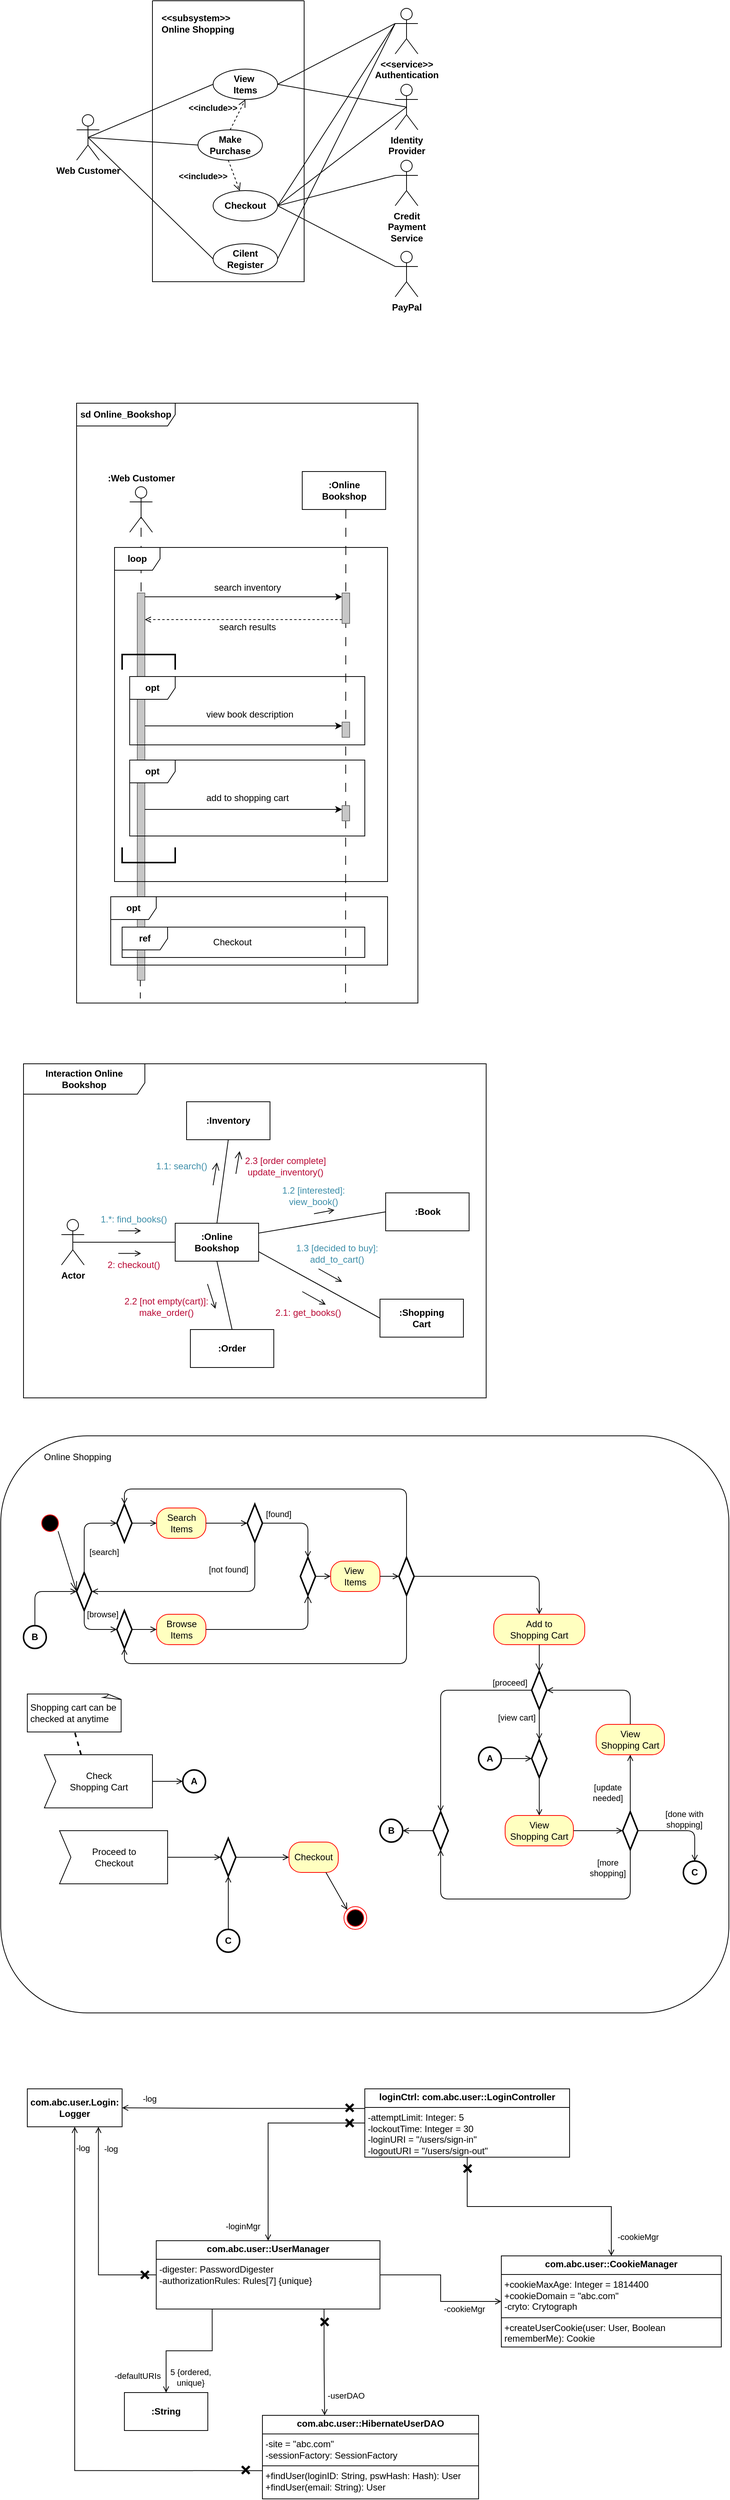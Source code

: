 <mxfile version="26.0.13">
  <diagram name="Page-1" id="H0rDLsU-wOUSjI3hdAkp">
    <mxGraphModel dx="2175" dy="1220" grid="1" gridSize="10" guides="1" tooltips="1" connect="1" arrows="1" fold="1" page="1" pageScale="1" pageWidth="850" pageHeight="1100" math="0" shadow="0">
      <root>
        <mxCell id="0" />
        <mxCell id="1" parent="0" />
        <mxCell id="og70pVgHu5Zfc5NhU_nn-47" style="edgeStyle=orthogonalEdgeStyle;rounded=0;orthogonalLoop=1;jettySize=auto;html=1;entryX=0.788;entryY=1.008;entryDx=0;entryDy=0;entryPerimeter=0;dashed=1;dashPattern=12 12;endArrow=none;startFill=0;" parent="1" edge="1">
          <mxGeometry relative="1" as="geometry">
            <mxPoint x="485" y="790" as="sourcePoint" />
            <Array as="points">
              <mxPoint x="485" y="790" />
            </Array>
            <mxPoint x="484.6" y="1440.0" as="targetPoint" />
          </mxGeometry>
        </mxCell>
        <mxCell id="4tvnyepkkas8dozfE3rJ-2" value="Web Customer" style="shape=umlActor;verticalLabelPosition=bottom;verticalAlign=top;html=1;outlineConnect=0;fontStyle=1" parent="1" vertex="1">
          <mxGeometry x="130" y="270" width="30" height="60" as="geometry" />
        </mxCell>
        <mxCell id="4tvnyepkkas8dozfE3rJ-14" value="" style="endArrow=none;html=1;rounded=0;entryX=0;entryY=0.5;entryDx=0;entryDy=0;exitX=0.5;exitY=0.5;exitDx=0;exitDy=0;exitPerimeter=0;fontStyle=1" parent="1" source="4tvnyepkkas8dozfE3rJ-2" target="og70pVgHu5Zfc5NhU_nn-10" edge="1">
          <mxGeometry width="50" height="50" relative="1" as="geometry">
            <mxPoint x="190" y="270" as="sourcePoint" />
            <mxPoint x="300" y="230" as="targetPoint" />
          </mxGeometry>
        </mxCell>
        <mxCell id="4tvnyepkkas8dozfE3rJ-15" value="" style="endArrow=none;html=1;rounded=0;entryX=0;entryY=0.5;entryDx=0;entryDy=0;exitX=0.5;exitY=0.5;exitDx=0;exitDy=0;exitPerimeter=0;fontStyle=1" parent="1" source="4tvnyepkkas8dozfE3rJ-2" target="og70pVgHu5Zfc5NhU_nn-11" edge="1">
          <mxGeometry width="50" height="50" relative="1" as="geometry">
            <mxPoint x="130" y="290" as="sourcePoint" />
            <mxPoint x="280" y="310" as="targetPoint" />
          </mxGeometry>
        </mxCell>
        <mxCell id="4tvnyepkkas8dozfE3rJ-17" value="" style="endArrow=none;html=1;rounded=0;exitX=0.5;exitY=0.5;exitDx=0;exitDy=0;exitPerimeter=0;fontStyle=1;entryX=0;entryY=0.5;entryDx=0;entryDy=0;entryPerimeter=0;" parent="1" source="4tvnyepkkas8dozfE3rJ-2" target="og70pVgHu5Zfc5NhU_nn-13" edge="1">
          <mxGeometry width="50" height="50" relative="1" as="geometry">
            <mxPoint x="190" y="270" as="sourcePoint" />
            <mxPoint x="290" y="460" as="targetPoint" />
          </mxGeometry>
        </mxCell>
        <mxCell id="4tvnyepkkas8dozfE3rJ-24" value="&amp;lt;&amp;lt;service&amp;gt;&amp;gt;&lt;div&gt;Authentication&lt;/div&gt;" style="shape=umlActor;verticalLabelPosition=bottom;verticalAlign=top;html=1;fontStyle=1" parent="1" vertex="1">
          <mxGeometry x="550" y="130" width="30" height="60" as="geometry" />
        </mxCell>
        <mxCell id="4tvnyepkkas8dozfE3rJ-25" value="" style="endArrow=none;html=1;rounded=0;exitX=1;exitY=0.5;exitDx=0;exitDy=0;entryX=0;entryY=0.333;entryDx=0;entryDy=0;entryPerimeter=0;fontStyle=1" parent="1" source="og70pVgHu5Zfc5NhU_nn-10" target="4tvnyepkkas8dozfE3rJ-24" edge="1">
          <mxGeometry width="50" height="50" relative="1" as="geometry">
            <mxPoint x="385" y="230" as="sourcePoint" />
            <mxPoint x="500" y="300" as="targetPoint" />
          </mxGeometry>
        </mxCell>
        <mxCell id="4tvnyepkkas8dozfE3rJ-26" value="" style="endArrow=none;html=1;rounded=0;exitX=1;exitY=0.5;exitDx=0;exitDy=0;entryX=0;entryY=0.333;entryDx=0;entryDy=0;entryPerimeter=0;fontStyle=1" parent="1" source="og70pVgHu5Zfc5NhU_nn-12" target="4tvnyepkkas8dozfE3rJ-24" edge="1">
          <mxGeometry width="50" height="50" relative="1" as="geometry">
            <mxPoint x="385" y="390" as="sourcePoint" />
            <mxPoint x="500" y="300" as="targetPoint" />
          </mxGeometry>
        </mxCell>
        <mxCell id="4tvnyepkkas8dozfE3rJ-27" value="" style="endArrow=none;html=1;rounded=0;exitX=1;exitY=0.5;exitDx=0;exitDy=0;entryX=0;entryY=0.333;entryDx=0;entryDy=0;entryPerimeter=0;fontStyle=1;exitPerimeter=0;" parent="1" source="og70pVgHu5Zfc5NhU_nn-13" target="4tvnyepkkas8dozfE3rJ-24" edge="1">
          <mxGeometry width="50" height="50" relative="1" as="geometry">
            <mxPoint x="385" y="460" as="sourcePoint" />
            <mxPoint x="500" y="300" as="targetPoint" />
          </mxGeometry>
        </mxCell>
        <mxCell id="4tvnyepkkas8dozfE3rJ-28" value="Identity&lt;div&gt;Provider&lt;/div&gt;" style="shape=umlActor;verticalLabelPosition=bottom;verticalAlign=top;html=1;fontStyle=1" parent="1" vertex="1">
          <mxGeometry x="550" y="230" width="30" height="60" as="geometry" />
        </mxCell>
        <mxCell id="4tvnyepkkas8dozfE3rJ-29" value="Credit&lt;div&gt;Payment&lt;/div&gt;&lt;div&gt;Service&lt;/div&gt;" style="shape=umlActor;verticalLabelPosition=bottom;verticalAlign=top;html=1;fontStyle=1" parent="1" vertex="1">
          <mxGeometry x="550" y="330" width="30" height="60" as="geometry" />
        </mxCell>
        <mxCell id="4tvnyepkkas8dozfE3rJ-30" value="PayPal" style="shape=umlActor;verticalLabelPosition=bottom;verticalAlign=top;html=1;fontStyle=1" parent="1" vertex="1">
          <mxGeometry x="550" y="450" width="30" height="60" as="geometry" />
        </mxCell>
        <mxCell id="og70pVgHu5Zfc5NhU_nn-1" value="" style="swimlane;startSize=0;" parent="1" vertex="1">
          <mxGeometry x="230" y="120" width="200" height="370" as="geometry">
            <mxRectangle x="230" y="140" width="50" height="40" as="alternateBounds" />
          </mxGeometry>
        </mxCell>
        <mxCell id="og70pVgHu5Zfc5NhU_nn-16" value="" style="group" parent="og70pVgHu5Zfc5NhU_nn-1" vertex="1" connectable="0">
          <mxGeometry x="60" y="90" width="105" height="270" as="geometry" />
        </mxCell>
        <mxCell id="og70pVgHu5Zfc5NhU_nn-10" value="View&amp;nbsp;&lt;div&gt;Items&lt;/div&gt;" style="ellipse;whiteSpace=wrap;html=1;fontStyle=1" parent="og70pVgHu5Zfc5NhU_nn-16" vertex="1">
          <mxGeometry x="20" width="85" height="40" as="geometry" />
        </mxCell>
        <mxCell id="og70pVgHu5Zfc5NhU_nn-11" value="Make&lt;div&gt;Purchase&lt;/div&gt;" style="ellipse;whiteSpace=wrap;html=1;fontStyle=1" parent="og70pVgHu5Zfc5NhU_nn-16" vertex="1">
          <mxGeometry y="80" width="85" height="40" as="geometry" />
        </mxCell>
        <mxCell id="og70pVgHu5Zfc5NhU_nn-12" value="Checkout" style="ellipse;whiteSpace=wrap;html=1;fontStyle=1" parent="og70pVgHu5Zfc5NhU_nn-16" vertex="1">
          <mxGeometry x="20" y="160" width="85" height="40" as="geometry" />
        </mxCell>
        <mxCell id="og70pVgHu5Zfc5NhU_nn-13" value="Cilent&lt;div&gt;Register&lt;/div&gt;" style="ellipse;whiteSpace=wrap;html=1;fontStyle=1" parent="og70pVgHu5Zfc5NhU_nn-16" vertex="1">
          <mxGeometry x="20" y="230" width="85" height="40" as="geometry" />
        </mxCell>
        <mxCell id="og70pVgHu5Zfc5NhU_nn-14" value="&amp;lt;&amp;lt;include&amp;gt;&amp;gt;" style="html=1;verticalAlign=bottom;endArrow=open;dashed=1;endSize=8;curved=0;rounded=0;entryX=0.5;entryY=1;entryDx=0;entryDy=0;exitX=0.5;exitY=0;exitDx=0;exitDy=0;align=right;fontStyle=1" parent="og70pVgHu5Zfc5NhU_nn-16" source="og70pVgHu5Zfc5NhU_nn-11" target="og70pVgHu5Zfc5NhU_nn-10" edge="1">
          <mxGeometry relative="1" as="geometry">
            <mxPoint x="40" y="120" as="sourcePoint" />
            <mxPoint x="-40" y="120" as="targetPoint" />
          </mxGeometry>
        </mxCell>
        <mxCell id="og70pVgHu5Zfc5NhU_nn-15" value="&amp;lt;&amp;lt;include&amp;gt;&amp;gt;" style="html=1;verticalAlign=bottom;endArrow=open;dashed=1;endSize=8;curved=0;rounded=0;align=right;fontStyle=1" parent="og70pVgHu5Zfc5NhU_nn-16" target="og70pVgHu5Zfc5NhU_nn-12" edge="1">
          <mxGeometry x="0.303" y="-11" relative="1" as="geometry">
            <mxPoint x="40" y="120" as="sourcePoint" />
            <mxPoint x="-40" y="120" as="targetPoint" />
            <mxPoint as="offset" />
          </mxGeometry>
        </mxCell>
        <mxCell id="og70pVgHu5Zfc5NhU_nn-17" value="&amp;lt;&amp;lt;subsystem&amp;gt;&amp;gt;&lt;div&gt;Online Shopping&lt;/div&gt;" style="text;html=1;align=left;verticalAlign=middle;resizable=0;points=[];autosize=1;strokeColor=none;fillColor=none;fontStyle=1" parent="og70pVgHu5Zfc5NhU_nn-1" vertex="1">
          <mxGeometry x="10" y="10" width="110" height="40" as="geometry" />
        </mxCell>
        <mxCell id="og70pVgHu5Zfc5NhU_nn-18" value="" style="endArrow=none;html=1;rounded=0;exitX=1;exitY=0.5;exitDx=0;exitDy=0;entryX=0.5;entryY=0.5;entryDx=0;entryDy=0;entryPerimeter=0;" parent="1" source="og70pVgHu5Zfc5NhU_nn-10" target="4tvnyepkkas8dozfE3rJ-28" edge="1">
          <mxGeometry width="50" height="50" relative="1" as="geometry">
            <mxPoint x="450" y="360" as="sourcePoint" />
            <mxPoint x="500" y="310" as="targetPoint" />
          </mxGeometry>
        </mxCell>
        <mxCell id="og70pVgHu5Zfc5NhU_nn-19" value="" style="endArrow=none;html=1;rounded=0;exitX=1;exitY=0.5;exitDx=0;exitDy=0;entryX=0.5;entryY=0.5;entryDx=0;entryDy=0;entryPerimeter=0;" parent="1" source="og70pVgHu5Zfc5NhU_nn-12" target="4tvnyepkkas8dozfE3rJ-28" edge="1">
          <mxGeometry width="50" height="50" relative="1" as="geometry">
            <mxPoint x="450" y="360" as="sourcePoint" />
            <mxPoint x="500" y="310" as="targetPoint" />
          </mxGeometry>
        </mxCell>
        <mxCell id="og70pVgHu5Zfc5NhU_nn-20" value="" style="endArrow=none;html=1;rounded=0;exitX=1;exitY=0.5;exitDx=0;exitDy=0;entryX=0;entryY=0.333;entryDx=0;entryDy=0;entryPerimeter=0;" parent="1" source="og70pVgHu5Zfc5NhU_nn-12" target="4tvnyepkkas8dozfE3rJ-29" edge="1">
          <mxGeometry width="50" height="50" relative="1" as="geometry">
            <mxPoint x="450" y="360" as="sourcePoint" />
            <mxPoint x="540" y="360" as="targetPoint" />
          </mxGeometry>
        </mxCell>
        <mxCell id="og70pVgHu5Zfc5NhU_nn-21" value="" style="endArrow=none;html=1;rounded=0;exitX=1;exitY=0.5;exitDx=0;exitDy=0;entryX=0;entryY=0.333;entryDx=0;entryDy=0;entryPerimeter=0;" parent="1" source="og70pVgHu5Zfc5NhU_nn-12" target="4tvnyepkkas8dozfE3rJ-30" edge="1">
          <mxGeometry width="50" height="50" relative="1" as="geometry">
            <mxPoint x="450" y="360" as="sourcePoint" />
            <mxPoint x="500" y="310" as="targetPoint" />
          </mxGeometry>
        </mxCell>
        <mxCell id="og70pVgHu5Zfc5NhU_nn-22" value="sd Online_Bookshop" style="shape=umlFrame;whiteSpace=wrap;html=1;pointerEvents=0;width=130;height=30;fontStyle=1" parent="1" vertex="1">
          <mxGeometry x="130" y="650" width="450" height="790" as="geometry" />
        </mxCell>
        <mxCell id="og70pVgHu5Zfc5NhU_nn-23" style="edgeStyle=orthogonalEdgeStyle;rounded=0;orthogonalLoop=1;jettySize=auto;html=1;exitX=0.5;exitY=0.5;exitDx=0;exitDy=0;exitPerimeter=0;endArrow=none;startFill=0;dashed=1;dashPattern=12 12;fontStyle=1" parent="1" source="og70pVgHu5Zfc5NhU_nn-24" target="og70pVgHu5Zfc5NhU_nn-25" edge="1">
          <mxGeometry relative="1" as="geometry">
            <Array as="points">
              <mxPoint x="215" y="940" />
              <mxPoint x="215" y="940" />
            </Array>
          </mxGeometry>
        </mxCell>
        <mxCell id="og70pVgHu5Zfc5NhU_nn-24" value=":Web Customer" style="shape=umlActor;verticalLabelPosition=bottom;verticalAlign=top;html=1;spacingTop=-85;fontStyle=1" parent="1" vertex="1">
          <mxGeometry x="200" y="760" width="30" height="60" as="geometry" />
        </mxCell>
        <mxCell id="og70pVgHu5Zfc5NhU_nn-25" value="" style="html=1;points=[[0,0,0,0,5],[0,1,0,0,-5],[1,0,0,0,5],[1,1,0,0,-5]];perimeter=orthogonalPerimeter;outlineConnect=0;targetShapes=umlLifeline;portConstraint=eastwest;newEdgeStyle={&quot;curved&quot;:0,&quot;rounded&quot;:0};fillColor=light-dark(#c7c7c7, #ededed);strokeColor=light-dark(#707070, #ededed);fontStyle=1" parent="1" vertex="1">
          <mxGeometry x="210" y="900" width="10" height="510" as="geometry" />
        </mxCell>
        <mxCell id="og70pVgHu5Zfc5NhU_nn-26" value="loop" style="shape=umlFrame;whiteSpace=wrap;html=1;pointerEvents=0;fontStyle=1" parent="1" vertex="1">
          <mxGeometry x="180" y="840" width="360" height="440" as="geometry" />
        </mxCell>
        <mxCell id="og70pVgHu5Zfc5NhU_nn-27" value="" style="html=1;verticalAlign=bottom;endArrow=none;dashed=1;endSize=8;curved=0;rounded=0;startFill=0;dashPattern=8 8;fontStyle=1" parent="1" source="og70pVgHu5Zfc5NhU_nn-25" edge="1">
          <mxGeometry x="-0.276" y="16" relative="1" as="geometry">
            <mxPoint x="220" y="1419.999" as="sourcePoint" />
            <mxPoint x="214" y="1440" as="targetPoint" />
            <mxPoint as="offset" />
          </mxGeometry>
        </mxCell>
        <mxCell id="og70pVgHu5Zfc5NhU_nn-28" value="opt" style="shape=umlFrame;whiteSpace=wrap;html=1;pointerEvents=0;fontStyle=1" parent="1" vertex="1">
          <mxGeometry x="200" y="1010" width="310" height="90" as="geometry" />
        </mxCell>
        <mxCell id="og70pVgHu5Zfc5NhU_nn-29" value="opt" style="shape=umlFrame;whiteSpace=wrap;html=1;pointerEvents=0;fontStyle=1" parent="1" vertex="1">
          <mxGeometry x="200" y="1120" width="310" height="100" as="geometry" />
        </mxCell>
        <mxCell id="og70pVgHu5Zfc5NhU_nn-30" value="opt" style="shape=umlFrame;whiteSpace=wrap;html=1;pointerEvents=0;fontStyle=1" parent="1" vertex="1">
          <mxGeometry x="175" y="1300" width="365" height="90" as="geometry" />
        </mxCell>
        <mxCell id="og70pVgHu5Zfc5NhU_nn-32" value="Checkout" style="text;html=1;align=center;verticalAlign=middle;resizable=0;points=[];autosize=1;strokeColor=none;fillColor=none;" parent="1" vertex="1">
          <mxGeometry x="300" y="1345" width="70" height="30" as="geometry" />
        </mxCell>
        <mxCell id="og70pVgHu5Zfc5NhU_nn-33" value=":Online&lt;div&gt;Bookshop&lt;/div&gt;" style="html=1;whiteSpace=wrap;fontStyle=1" parent="1" vertex="1">
          <mxGeometry x="427.5" y="740" width="110" height="50" as="geometry" />
        </mxCell>
        <mxCell id="og70pVgHu5Zfc5NhU_nn-34" style="edgeStyle=orthogonalEdgeStyle;rounded=0;orthogonalLoop=1;jettySize=auto;html=1;curved=0;exitX=0;exitY=1;exitDx=0;exitDy=-5;exitPerimeter=0;dashed=1;endArrow=open;endFill=0;" parent="1" source="dHyjamvakKsf6sZBiuyE-28" target="og70pVgHu5Zfc5NhU_nn-25" edge="1">
          <mxGeometry relative="1" as="geometry">
            <Array as="points">
              <mxPoint x="290" y="935" />
              <mxPoint x="290" y="935" />
            </Array>
            <mxPoint x="480.0" y="935" as="sourcePoint" />
          </mxGeometry>
        </mxCell>
        <mxCell id="og70pVgHu5Zfc5NhU_nn-36" style="edgeStyle=orthogonalEdgeStyle;rounded=0;orthogonalLoop=1;jettySize=auto;html=1;curved=0;exitX=1;exitY=0;exitDx=0;exitDy=5;exitPerimeter=0;entryX=0;entryY=0;entryDx=0;entryDy=5;entryPerimeter=0;" parent="1" source="og70pVgHu5Zfc5NhU_nn-25" edge="1">
          <mxGeometry relative="1" as="geometry">
            <mxPoint x="480.0" y="905" as="targetPoint" />
          </mxGeometry>
        </mxCell>
        <mxCell id="og70pVgHu5Zfc5NhU_nn-37" value="search inventory" style="text;html=1;align=center;verticalAlign=middle;resizable=0;points=[];autosize=1;strokeColor=none;fillColor=none;" parent="1" vertex="1">
          <mxGeometry x="300" y="878" width="110" height="30" as="geometry" />
        </mxCell>
        <mxCell id="og70pVgHu5Zfc5NhU_nn-38" value="search results" style="text;html=1;align=center;verticalAlign=middle;resizable=0;points=[];autosize=1;strokeColor=none;fillColor=none;" parent="1" vertex="1">
          <mxGeometry x="305" y="930" width="100" height="30" as="geometry" />
        </mxCell>
        <mxCell id="og70pVgHu5Zfc5NhU_nn-39" value="" style="strokeWidth=2;html=1;shape=mxgraph.flowchart.annotation_1;align=left;pointerEvents=1;rotation=90;" parent="1" vertex="1">
          <mxGeometry x="215" y="956" width="20" height="70" as="geometry" />
        </mxCell>
        <mxCell id="og70pVgHu5Zfc5NhU_nn-40" value="" style="strokeWidth=2;html=1;shape=mxgraph.flowchart.annotation_1;align=left;pointerEvents=1;rotation=-90;" parent="1" vertex="1">
          <mxGeometry x="215" y="1210" width="20" height="70" as="geometry" />
        </mxCell>
        <mxCell id="og70pVgHu5Zfc5NhU_nn-41" value="" style="html=1;points=[[0,0,0,0,5],[0,1,0,0,-5],[1,0,0,0,5],[1,1,0,0,-5]];perimeter=orthogonalPerimeter;outlineConnect=0;targetShapes=umlLifeline;portConstraint=eastwest;newEdgeStyle={&quot;curved&quot;:0,&quot;rounded&quot;:0};fillColor=light-dark(#c7c7c7, #ededed);strokeColor=light-dark(#707070, #ededed);" parent="1" vertex="1">
          <mxGeometry x="480" y="1070" width="10" height="20" as="geometry" />
        </mxCell>
        <mxCell id="og70pVgHu5Zfc5NhU_nn-42" style="edgeStyle=orthogonalEdgeStyle;rounded=0;orthogonalLoop=1;jettySize=auto;html=1;curved=0;exitX=0;exitY=0;exitDx=0;exitDy=5;exitPerimeter=0;endArrow=none;startFill=1;startArrow=classic;" parent="1" source="og70pVgHu5Zfc5NhU_nn-41" target="og70pVgHu5Zfc5NhU_nn-25" edge="1">
          <mxGeometry relative="1" as="geometry">
            <Array as="points">
              <mxPoint x="290" y="1075" />
              <mxPoint x="290" y="1075" />
            </Array>
          </mxGeometry>
        </mxCell>
        <mxCell id="og70pVgHu5Zfc5NhU_nn-43" value="view book description" style="text;html=1;align=center;verticalAlign=middle;resizable=0;points=[];autosize=1;strokeColor=none;fillColor=none;" parent="1" vertex="1">
          <mxGeometry x="287.5" y="1045" width="140" height="30" as="geometry" />
        </mxCell>
        <mxCell id="og70pVgHu5Zfc5NhU_nn-44" style="edgeStyle=orthogonalEdgeStyle;rounded=0;orthogonalLoop=1;jettySize=auto;html=1;curved=0;exitX=0;exitY=0;exitDx=0;exitDy=5;exitPerimeter=0;startArrow=classic;startFill=1;endArrow=none;" parent="1" source="og70pVgHu5Zfc5NhU_nn-45" target="og70pVgHu5Zfc5NhU_nn-25" edge="1">
          <mxGeometry relative="1" as="geometry">
            <Array as="points">
              <mxPoint x="290" y="1185" />
              <mxPoint x="290" y="1185" />
            </Array>
          </mxGeometry>
        </mxCell>
        <mxCell id="og70pVgHu5Zfc5NhU_nn-45" value="" style="html=1;points=[[0,0,0,0,5],[0,1,0,0,-5],[1,0,0,0,5],[1,1,0,0,-5]];perimeter=orthogonalPerimeter;outlineConnect=0;targetShapes=umlLifeline;portConstraint=eastwest;newEdgeStyle={&quot;curved&quot;:0,&quot;rounded&quot;:0};fillColor=light-dark(#c7c7c7, #ededed);strokeColor=light-dark(#707070, #ededed);" parent="1" vertex="1">
          <mxGeometry x="480" y="1180" width="10" height="20" as="geometry" />
        </mxCell>
        <mxCell id="og70pVgHu5Zfc5NhU_nn-46" value="add to shopping cart" style="text;html=1;align=center;verticalAlign=middle;resizable=0;points=[];autosize=1;strokeColor=none;fillColor=none;" parent="1" vertex="1">
          <mxGeometry x="290" y="1155" width="130" height="30" as="geometry" />
        </mxCell>
        <mxCell id="og70pVgHu5Zfc5NhU_nn-31" value="ref" style="shape=umlFrame;whiteSpace=wrap;html=1;pointerEvents=0;fontStyle=1" parent="1" vertex="1">
          <mxGeometry x="190" y="1340" width="320" height="40" as="geometry" />
        </mxCell>
        <mxCell id="vq4ylC8o3hyWoabVCqo9-1" value="Interaction Online Bookshop" style="shape=umlFrame;whiteSpace=wrap;html=1;pointerEvents=0;width=160;height=40;fontStyle=1" parent="1" vertex="1">
          <mxGeometry x="60" y="1520" width="610" height="440" as="geometry" />
        </mxCell>
        <mxCell id="vq4ylC8o3hyWoabVCqo9-2" value="Actor" style="shape=umlActor;verticalLabelPosition=bottom;verticalAlign=top;html=1;outlineConnect=0;fontStyle=1" parent="1" vertex="1">
          <mxGeometry x="110" y="1725" width="30" height="60" as="geometry" />
        </mxCell>
        <mxCell id="vq4ylC8o3hyWoabVCqo9-3" value=":Online&lt;div&gt;Bookshop&lt;/div&gt;" style="html=1;whiteSpace=wrap;fontStyle=1" parent="1" vertex="1">
          <mxGeometry x="260" y="1730" width="110" height="50" as="geometry" />
        </mxCell>
        <mxCell id="vq4ylC8o3hyWoabVCqo9-4" value=":Inventory" style="html=1;whiteSpace=wrap;fontStyle=1" parent="1" vertex="1">
          <mxGeometry x="275" y="1570" width="110" height="50" as="geometry" />
        </mxCell>
        <mxCell id="vq4ylC8o3hyWoabVCqo9-5" value=":Shopping&lt;div&gt;Cart&lt;/div&gt;" style="html=1;whiteSpace=wrap;fontStyle=1" parent="1" vertex="1">
          <mxGeometry x="530" y="1830" width="110" height="50" as="geometry" />
        </mxCell>
        <mxCell id="vq4ylC8o3hyWoabVCqo9-6" value=":Book" style="html=1;whiteSpace=wrap;fontStyle=1" parent="1" vertex="1">
          <mxGeometry x="537.5" y="1690" width="110" height="50" as="geometry" />
        </mxCell>
        <mxCell id="vq4ylC8o3hyWoabVCqo9-7" value=":Order" style="html=1;whiteSpace=wrap;fontStyle=1" parent="1" vertex="1">
          <mxGeometry x="280" y="1870" width="110" height="50" as="geometry" />
        </mxCell>
        <mxCell id="vq4ylC8o3hyWoabVCqo9-8" value="" style="endArrow=none;html=1;rounded=0;fontSize=12;startSize=8;endSize=8;curved=1;exitX=0.5;exitY=0.5;exitDx=0;exitDy=0;exitPerimeter=0;entryX=0;entryY=0.5;entryDx=0;entryDy=0;fontStyle=1" parent="1" source="vq4ylC8o3hyWoabVCqo9-2" target="vq4ylC8o3hyWoabVCqo9-3" edge="1">
          <mxGeometry width="50" height="50" relative="1" as="geometry">
            <mxPoint x="180" y="1680" as="sourcePoint" />
            <mxPoint x="263" y="1748" as="targetPoint" />
          </mxGeometry>
        </mxCell>
        <mxCell id="vq4ylC8o3hyWoabVCqo9-9" value="" style="endArrow=none;html=1;rounded=0;fontSize=12;startSize=8;endSize=8;curved=1;exitX=0.5;exitY=0;exitDx=0;exitDy=0;entryX=0.5;entryY=1;entryDx=0;entryDy=0;fontStyle=1" parent="1" source="vq4ylC8o3hyWoabVCqo9-3" target="vq4ylC8o3hyWoabVCqo9-4" edge="1">
          <mxGeometry width="50" height="50" relative="1" as="geometry">
            <mxPoint x="180" y="1680" as="sourcePoint" />
            <mxPoint x="230" y="1630" as="targetPoint" />
          </mxGeometry>
        </mxCell>
        <mxCell id="vq4ylC8o3hyWoabVCqo9-10" value="" style="endArrow=none;html=1;rounded=0;fontSize=12;startSize=8;endSize=8;curved=1;entryX=0.5;entryY=1;entryDx=0;entryDy=0;exitX=0.5;exitY=0;exitDx=0;exitDy=0;fontStyle=1" parent="1" source="vq4ylC8o3hyWoabVCqo9-7" target="vq4ylC8o3hyWoabVCqo9-3" edge="1">
          <mxGeometry width="50" height="50" relative="1" as="geometry">
            <mxPoint x="180" y="1680" as="sourcePoint" />
            <mxPoint x="230" y="1630" as="targetPoint" />
          </mxGeometry>
        </mxCell>
        <mxCell id="vq4ylC8o3hyWoabVCqo9-11" value="" style="endArrow=none;html=1;rounded=0;fontSize=12;startSize=8;endSize=8;curved=1;exitX=1;exitY=0.75;exitDx=0;exitDy=0;entryX=0;entryY=0.5;entryDx=0;entryDy=0;fontStyle=1" parent="1" source="vq4ylC8o3hyWoabVCqo9-3" target="vq4ylC8o3hyWoabVCqo9-5" edge="1">
          <mxGeometry width="50" height="50" relative="1" as="geometry">
            <mxPoint x="420" y="1680" as="sourcePoint" />
            <mxPoint x="470" y="1630" as="targetPoint" />
          </mxGeometry>
        </mxCell>
        <mxCell id="vq4ylC8o3hyWoabVCqo9-12" value="" style="endArrow=none;html=1;rounded=0;fontSize=12;startSize=8;endSize=8;curved=1;entryX=0;entryY=0.5;entryDx=0;entryDy=0;fontStyle=1" parent="1" target="vq4ylC8o3hyWoabVCqo9-6" edge="1">
          <mxGeometry width="50" height="50" relative="1" as="geometry">
            <mxPoint x="370" y="1743" as="sourcePoint" />
            <mxPoint x="470" y="1630" as="targetPoint" />
          </mxGeometry>
        </mxCell>
        <mxCell id="vq4ylC8o3hyWoabVCqo9-15" value="" style="edgeStyle=none;orthogonalLoop=1;jettySize=auto;html=1;rounded=0;fontSize=12;startSize=8;endSize=8;curved=1;entryX=0.5;entryY=1;entryDx=0;entryDy=0;endArrow=open;startFill=0;endFill=0;fontStyle=1" parent="1" edge="1">
          <mxGeometry width="140" relative="1" as="geometry">
            <mxPoint x="310" y="1680" as="sourcePoint" />
            <mxPoint x="315.0" y="1650.0" as="targetPoint" />
          </mxGeometry>
        </mxCell>
        <mxCell id="X4hQ5ThlgjKfGxXKrDhV-1" value="" style="edgeStyle=none;orthogonalLoop=1;jettySize=auto;html=1;rounded=0;fontSize=12;startSize=8;endSize=8;curved=1;entryX=0.5;entryY=1;entryDx=0;entryDy=0;endArrow=open;startFill=0;endFill=0;fontStyle=1" edge="1" parent="1">
          <mxGeometry width="140" relative="1" as="geometry">
            <mxPoint x="340" y="1665" as="sourcePoint" />
            <mxPoint x="345.0" y="1635.0" as="targetPoint" />
          </mxGeometry>
        </mxCell>
        <mxCell id="X4hQ5ThlgjKfGxXKrDhV-2" value="1.1: search()" style="text;html=1;align=center;verticalAlign=middle;resizable=0;points=[];autosize=1;fontColor=light-dark(#3d8ea9, #ededed);fontStyle=0" vertex="1" parent="1">
          <mxGeometry x="223" y="1640" width="90" height="30" as="geometry" />
        </mxCell>
        <mxCell id="dHyjamvakKsf6sZBiuyE-1" value="2.3 [order complete]&lt;div&gt;update_inventory()&lt;/div&gt;" style="text;html=1;align=center;verticalAlign=middle;resizable=0;points=[];autosize=1;fontColor=light-dark(#b90935, #ededed);fontStyle=0" vertex="1" parent="1">
          <mxGeometry x="340" y="1635" width="130" height="40" as="geometry" />
        </mxCell>
        <mxCell id="dHyjamvakKsf6sZBiuyE-3" value="" style="endArrow=open;html=1;rounded=0;startArrow=none;startFill=0;endFill=0;fontStyle=1" edge="1" parent="1">
          <mxGeometry width="50" height="50" relative="1" as="geometry">
            <mxPoint x="443" y="1717.5" as="sourcePoint" />
            <mxPoint x="470" y="1712.5" as="targetPoint" />
            <Array as="points">
              <mxPoint x="443" y="1717.5" />
            </Array>
          </mxGeometry>
        </mxCell>
        <mxCell id="dHyjamvakKsf6sZBiuyE-4" value="1.2 [interested]:&lt;div&gt;view_book()&lt;/div&gt;" style="text;html=1;align=center;verticalAlign=middle;resizable=0;points=[];autosize=1;fontColor=light-dark(#3d8ea9, #ededed);fontStyle=0" vertex="1" parent="1">
          <mxGeometry x="387" y="1674" width="110" height="40" as="geometry" />
        </mxCell>
        <mxCell id="dHyjamvakKsf6sZBiuyE-6" value="" style="endArrow=open;html=1;rounded=0;entryX=0.009;entryY=0.346;entryDx=0;entryDy=0;endFill=0;entryPerimeter=0;fontStyle=1" edge="1" parent="1">
          <mxGeometry width="50" height="50" relative="1" as="geometry">
            <mxPoint x="449.01" y="1790" as="sourcePoint" />
            <mxPoint x="480" y="1807.3" as="targetPoint" />
          </mxGeometry>
        </mxCell>
        <mxCell id="dHyjamvakKsf6sZBiuyE-7" value="" style="endArrow=open;html=1;rounded=0;entryX=0.009;entryY=0.346;entryDx=0;entryDy=0;endFill=0;entryPerimeter=0;fontStyle=1" edge="1" parent="1">
          <mxGeometry width="50" height="50" relative="1" as="geometry">
            <mxPoint x="427.5" y="1820" as="sourcePoint" />
            <mxPoint x="458.49" y="1837.3" as="targetPoint" />
          </mxGeometry>
        </mxCell>
        <mxCell id="dHyjamvakKsf6sZBiuyE-8" value="1.3 [decided to buy]:&lt;div&gt;add_to_cart()&lt;/div&gt;" style="text;html=1;align=center;verticalAlign=middle;resizable=0;points=[];autosize=1;fontColor=light-dark(#3d8ea9, #ededed);fontStyle=0" vertex="1" parent="1">
          <mxGeometry x="407.5" y="1750" width="130" height="40" as="geometry" />
        </mxCell>
        <mxCell id="dHyjamvakKsf6sZBiuyE-9" value="" style="endArrow=open;html=1;rounded=0;endFill=0;fontStyle=1" edge="1" parent="1">
          <mxGeometry width="50" height="50" relative="1" as="geometry">
            <mxPoint x="185" y="1740" as="sourcePoint" />
            <mxPoint x="215" y="1740" as="targetPoint" />
          </mxGeometry>
        </mxCell>
        <mxCell id="dHyjamvakKsf6sZBiuyE-10" value="" style="endArrow=open;html=1;rounded=0;endFill=0;fontStyle=1" edge="1" parent="1">
          <mxGeometry width="50" height="50" relative="1" as="geometry">
            <mxPoint x="185" y="1769.8" as="sourcePoint" />
            <mxPoint x="215" y="1769.8" as="targetPoint" />
          </mxGeometry>
        </mxCell>
        <mxCell id="dHyjamvakKsf6sZBiuyE-12" value="" style="endArrow=open;html=1;rounded=0;entryX=0.277;entryY=0.052;entryDx=0;entryDy=0;entryPerimeter=0;endFill=0;fontStyle=1" edge="1" parent="1">
          <mxGeometry width="50" height="50" relative="1" as="geometry">
            <mxPoint x="302.53" y="1810" as="sourcePoint" />
            <mxPoint x="313" y="1842.6" as="targetPoint" />
          </mxGeometry>
        </mxCell>
        <mxCell id="dHyjamvakKsf6sZBiuyE-13" value="1.*: find_books()" style="text;html=1;align=center;verticalAlign=middle;resizable=0;points=[];autosize=1;fontColor=light-dark(#3d8ea9, #ededed);fontStyle=0" vertex="1" parent="1">
          <mxGeometry x="150" y="1710" width="110" height="30" as="geometry" />
        </mxCell>
        <mxCell id="dHyjamvakKsf6sZBiuyE-14" value="2: checkout()" style="text;html=1;align=center;verticalAlign=middle;resizable=0;points=[];autosize=1;fontColor=light-dark(#b90935, #ededed);fontStyle=0" vertex="1" parent="1">
          <mxGeometry x="160" y="1770" width="90" height="30" as="geometry" />
        </mxCell>
        <mxCell id="dHyjamvakKsf6sZBiuyE-15" value="2.2 [not empty(cart)]:&lt;div&gt;make_order()&lt;/div&gt;" style="text;html=1;align=center;verticalAlign=middle;resizable=0;points=[];autosize=1;fontColor=light-dark(#b90935, #ededed);fontStyle=0" vertex="1" parent="1">
          <mxGeometry x="183" y="1820" width="130" height="40" as="geometry" />
        </mxCell>
        <mxCell id="dHyjamvakKsf6sZBiuyE-16" value="2.1: get_books()" style="text;html=1;align=center;verticalAlign=middle;resizable=0;points=[];autosize=1;fontColor=light-dark(#b90935, #ededed);fontStyle=0" vertex="1" parent="1">
          <mxGeometry x="380" y="1833" width="110" height="30" as="geometry" />
        </mxCell>
        <mxCell id="dHyjamvakKsf6sZBiuyE-17" value="                    &#xa;               Online Shopping" style="rounded=1;whiteSpace=wrap;html=1;verticalAlign=top;align=left;spacingRight=10;spacingLeft=5;spacing=2;movable=1;resizable=1;rotatable=1;deletable=1;editable=1;locked=0;connectable=1;" vertex="1" parent="1">
          <mxGeometry x="30" y="2010" width="960" height="760" as="geometry" />
        </mxCell>
        <mxCell id="dHyjamvakKsf6sZBiuyE-18" value="" style="ellipse;html=1;shape=endState;fillColor=#000000;strokeColor=#ff0000;" vertex="1" parent="1">
          <mxGeometry x="482.5" y="2630" width="30" height="30" as="geometry" />
        </mxCell>
        <mxCell id="dHyjamvakKsf6sZBiuyE-19" value="Shopping cart can be checked at anytime" style="whiteSpace=wrap;html=1;shape=mxgraph.basic.document;align=left;verticalAlign=middle;spacingLeft=2;" vertex="1" parent="1">
          <mxGeometry x="65" y="2350" width="125" height="50" as="geometry" />
        </mxCell>
        <mxCell id="dHyjamvakKsf6sZBiuyE-21" value="" style="ellipse;html=1;shape=startState;fillColor=#000000;strokeColor=#ff0000;" vertex="1" parent="1">
          <mxGeometry x="80" y="2110" width="30" height="30" as="geometry" />
        </mxCell>
        <mxCell id="dHyjamvakKsf6sZBiuyE-26" value="Browse&lt;div&gt;Items&lt;/div&gt;" style="rounded=1;whiteSpace=wrap;html=1;arcSize=40;fontColor=#000000;fillColor=#ffffc0;strokeColor=#ff0000;" vertex="1" parent="1">
          <mxGeometry x="235.5" y="2245" width="65" height="40" as="geometry" />
        </mxCell>
        <mxCell id="dHyjamvakKsf6sZBiuyE-28" value="" style="html=1;points=[[0,0,0,0,5],[0,1,0,0,-5],[1,0,0,0,5],[1,1,0,0,-5]];perimeter=orthogonalPerimeter;outlineConnect=0;targetShapes=umlLifeline;portConstraint=eastwest;newEdgeStyle={&quot;curved&quot;:0,&quot;rounded&quot;:0};fontColor=light-dark(#929090,#EDEDED);labelBackgroundColor=#999999;fillColor=light-dark(#c7c7c7, #EDEDED);strokeColor=light-dark(#707070, #ededed);" vertex="1" parent="1">
          <mxGeometry x="480" y="900" width="10" height="40" as="geometry" />
        </mxCell>
        <mxCell id="dHyjamvakKsf6sZBiuyE-41" style="edgeStyle=orthogonalEdgeStyle;rounded=0;orthogonalLoop=1;jettySize=auto;html=1;exitX=1;exitY=0.5;exitDx=0;exitDy=0;exitPerimeter=0;entryX=0;entryY=0.5;entryDx=0;entryDy=0;endArrow=open;endFill=0;" edge="1" parent="1" source="dHyjamvakKsf6sZBiuyE-31" target="dHyjamvakKsf6sZBiuyE-40">
          <mxGeometry relative="1" as="geometry" />
        </mxCell>
        <mxCell id="dHyjamvakKsf6sZBiuyE-31" value="" style="strokeWidth=2;html=1;shape=mxgraph.flowchart.decision;whiteSpace=wrap;" vertex="1" parent="1">
          <mxGeometry x="183" y="2100" width="20" height="50" as="geometry" />
        </mxCell>
        <mxCell id="dHyjamvakKsf6sZBiuyE-32" value="" style="strokeWidth=2;html=1;shape=mxgraph.flowchart.decision;whiteSpace=wrap;" vertex="1" parent="1">
          <mxGeometry x="130" y="2190" width="20" height="50" as="geometry" />
        </mxCell>
        <mxCell id="dHyjamvakKsf6sZBiuyE-33" style="edgeStyle=orthogonalEdgeStyle;rounded=1;orthogonalLoop=1;jettySize=auto;html=1;exitX=0.5;exitY=0;exitDx=0;exitDy=0;exitPerimeter=0;entryX=0;entryY=0.5;entryDx=0;entryDy=0;entryPerimeter=0;curved=0;endArrow=open;endFill=0;" edge="1" parent="1" source="dHyjamvakKsf6sZBiuyE-32" target="dHyjamvakKsf6sZBiuyE-31">
          <mxGeometry relative="1" as="geometry" />
        </mxCell>
        <mxCell id="dHyjamvakKsf6sZBiuyE-74" value="[search]" style="edgeLabel;html=1;align=center;verticalAlign=middle;resizable=0;points=[];" vertex="1" connectable="0" parent="dHyjamvakKsf6sZBiuyE-33">
          <mxGeometry x="-0.399" y="-1" relative="1" as="geometry">
            <mxPoint x="25" y="5" as="offset" />
          </mxGeometry>
        </mxCell>
        <mxCell id="dHyjamvakKsf6sZBiuyE-35" value="B" style="strokeWidth=2;html=1;shape=mxgraph.flowchart.start_2;whiteSpace=wrap;fontStyle=1" vertex="1" parent="1">
          <mxGeometry x="60" y="2260" width="30" height="30" as="geometry" />
        </mxCell>
        <mxCell id="dHyjamvakKsf6sZBiuyE-36" style="edgeStyle=orthogonalEdgeStyle;rounded=1;orthogonalLoop=1;jettySize=auto;html=1;exitX=0.5;exitY=0;exitDx=0;exitDy=0;exitPerimeter=0;entryX=0;entryY=0.5;entryDx=0;entryDy=0;entryPerimeter=0;curved=0;endArrow=open;endFill=0;" edge="1" parent="1" source="dHyjamvakKsf6sZBiuyE-35" target="dHyjamvakKsf6sZBiuyE-32">
          <mxGeometry relative="1" as="geometry" />
        </mxCell>
        <mxCell id="dHyjamvakKsf6sZBiuyE-37" value="" style="endArrow=openThin;endFill=0;endSize=11;html=1;rounded=0;exitX=1;exitY=1;exitDx=0;exitDy=0;entryX=0;entryY=0.5;entryDx=0;entryDy=0;entryPerimeter=0;" edge="1" parent="1" source="dHyjamvakKsf6sZBiuyE-21" target="dHyjamvakKsf6sZBiuyE-32">
          <mxGeometry width="160" relative="1" as="geometry">
            <mxPoint x="101.927" y="2127.997" as="sourcePoint" />
            <mxPoint x="130.0" y="2200.04" as="targetPoint" />
          </mxGeometry>
        </mxCell>
        <mxCell id="dHyjamvakKsf6sZBiuyE-43" style="edgeStyle=orthogonalEdgeStyle;rounded=0;orthogonalLoop=1;jettySize=auto;html=1;exitX=1;exitY=0.5;exitDx=0;exitDy=0;exitPerimeter=0;entryX=0;entryY=0.5;entryDx=0;entryDy=0;endArrow=open;endFill=0;" edge="1" parent="1" source="dHyjamvakKsf6sZBiuyE-38" target="dHyjamvakKsf6sZBiuyE-26">
          <mxGeometry relative="1" as="geometry" />
        </mxCell>
        <mxCell id="dHyjamvakKsf6sZBiuyE-38" value="" style="strokeWidth=2;html=1;shape=mxgraph.flowchart.decision;whiteSpace=wrap;" vertex="1" parent="1">
          <mxGeometry x="183" y="2240" width="20" height="50" as="geometry" />
        </mxCell>
        <mxCell id="dHyjamvakKsf6sZBiuyE-39" style="edgeStyle=orthogonalEdgeStyle;rounded=1;orthogonalLoop=1;jettySize=auto;html=1;exitX=0.5;exitY=1;exitDx=0;exitDy=0;exitPerimeter=0;entryX=0;entryY=0.5;entryDx=0;entryDy=0;entryPerimeter=0;endArrow=open;endFill=0;curved=0;" edge="1" parent="1" source="dHyjamvakKsf6sZBiuyE-32" target="dHyjamvakKsf6sZBiuyE-38">
          <mxGeometry relative="1" as="geometry" />
        </mxCell>
        <mxCell id="dHyjamvakKsf6sZBiuyE-75" value="[browse]" style="edgeLabel;html=1;align=center;verticalAlign=middle;resizable=0;points=[];" vertex="1" connectable="0" parent="dHyjamvakKsf6sZBiuyE-39">
          <mxGeometry x="-0.75" y="1" relative="1" as="geometry">
            <mxPoint x="23" y="-4" as="offset" />
          </mxGeometry>
        </mxCell>
        <mxCell id="dHyjamvakKsf6sZBiuyE-40" value="Search Items" style="rounded=1;whiteSpace=wrap;html=1;arcSize=40;fontColor=#000000;fillColor=#ffffc0;strokeColor=#ff0000;" vertex="1" parent="1">
          <mxGeometry x="235.5" y="2105" width="65" height="40" as="geometry" />
        </mxCell>
        <mxCell id="dHyjamvakKsf6sZBiuyE-47" style="edgeStyle=orthogonalEdgeStyle;rounded=1;orthogonalLoop=1;jettySize=auto;html=1;exitX=1;exitY=0.5;exitDx=0;exitDy=0;exitPerimeter=0;endArrow=open;endFill=0;curved=0;" edge="1" parent="1" source="dHyjamvakKsf6sZBiuyE-42" target="dHyjamvakKsf6sZBiuyE-45">
          <mxGeometry relative="1" as="geometry" />
        </mxCell>
        <mxCell id="dHyjamvakKsf6sZBiuyE-72" value="[found]" style="edgeLabel;html=1;align=center;verticalAlign=middle;resizable=0;points=[];" vertex="1" connectable="0" parent="dHyjamvakKsf6sZBiuyE-47">
          <mxGeometry x="-0.591" y="1" relative="1" as="geometry">
            <mxPoint x="-1" y="-11" as="offset" />
          </mxGeometry>
        </mxCell>
        <mxCell id="dHyjamvakKsf6sZBiuyE-42" value="" style="strokeWidth=2;html=1;shape=mxgraph.flowchart.decision;whiteSpace=wrap;" vertex="1" parent="1">
          <mxGeometry x="355" y="2100" width="20" height="50" as="geometry" />
        </mxCell>
        <mxCell id="dHyjamvakKsf6sZBiuyE-44" style="edgeStyle=orthogonalEdgeStyle;rounded=0;orthogonalLoop=1;jettySize=auto;html=1;exitX=1;exitY=0.5;exitDx=0;exitDy=0;entryX=0;entryY=0.5;entryDx=0;entryDy=0;entryPerimeter=0;endArrow=open;endFill=0;" edge="1" parent="1" source="dHyjamvakKsf6sZBiuyE-40" target="dHyjamvakKsf6sZBiuyE-42">
          <mxGeometry relative="1" as="geometry" />
        </mxCell>
        <mxCell id="dHyjamvakKsf6sZBiuyE-46" value="" style="edgeStyle=orthogonalEdgeStyle;html=1;verticalAlign=bottom;endArrow=open;endSize=8;strokeColor=#000000;rounded=1;entryX=0.5;entryY=1;entryDx=0;entryDy=0;entryPerimeter=0;curved=0;" edge="1" parent="1" source="dHyjamvakKsf6sZBiuyE-26" target="dHyjamvakKsf6sZBiuyE-45">
          <mxGeometry relative="1" as="geometry">
            <mxPoint x="480" y="2265" as="targetPoint" />
            <mxPoint x="400" y="2265" as="sourcePoint" />
          </mxGeometry>
        </mxCell>
        <mxCell id="dHyjamvakKsf6sZBiuyE-50" style="edgeStyle=orthogonalEdgeStyle;rounded=0;orthogonalLoop=1;jettySize=auto;html=1;exitX=1;exitY=0.5;exitDx=0;exitDy=0;exitPerimeter=0;entryX=0;entryY=0.5;entryDx=0;entryDy=0;endArrow=open;endFill=0;" edge="1" parent="1" source="dHyjamvakKsf6sZBiuyE-45" target="dHyjamvakKsf6sZBiuyE-49">
          <mxGeometry relative="1" as="geometry" />
        </mxCell>
        <mxCell id="dHyjamvakKsf6sZBiuyE-45" value="" style="strokeWidth=2;html=1;shape=mxgraph.flowchart.decision;whiteSpace=wrap;" vertex="1" parent="1">
          <mxGeometry x="425" y="2170" width="20" height="50" as="geometry" />
        </mxCell>
        <mxCell id="dHyjamvakKsf6sZBiuyE-48" style="edgeStyle=orthogonalEdgeStyle;rounded=1;orthogonalLoop=1;jettySize=auto;html=1;exitX=0.5;exitY=1;exitDx=0;exitDy=0;exitPerimeter=0;entryX=1;entryY=0.5;entryDx=0;entryDy=0;entryPerimeter=0;endArrow=open;endFill=0;curved=0;" edge="1" parent="1" source="dHyjamvakKsf6sZBiuyE-42" target="dHyjamvakKsf6sZBiuyE-32">
          <mxGeometry relative="1" as="geometry" />
        </mxCell>
        <mxCell id="dHyjamvakKsf6sZBiuyE-73" value="[not found]" style="edgeLabel;html=1;align=center;verticalAlign=middle;resizable=0;points=[];" vertex="1" connectable="0" parent="dHyjamvakKsf6sZBiuyE-48">
          <mxGeometry x="-0.803" y="-1" relative="1" as="geometry">
            <mxPoint x="-34" y="8" as="offset" />
          </mxGeometry>
        </mxCell>
        <mxCell id="dHyjamvakKsf6sZBiuyE-49" value="View&amp;nbsp;&lt;div&gt;Items&lt;/div&gt;" style="rounded=1;whiteSpace=wrap;html=1;arcSize=40;fontColor=#000000;fillColor=#ffffc0;strokeColor=#ff0000;" vertex="1" parent="1">
          <mxGeometry x="465" y="2175" width="65" height="40" as="geometry" />
        </mxCell>
        <mxCell id="dHyjamvakKsf6sZBiuyE-78" style="edgeStyle=orthogonalEdgeStyle;rounded=1;orthogonalLoop=1;jettySize=auto;html=1;entryX=0.5;entryY=0;entryDx=0;entryDy=0;endArrow=open;endFill=0;curved=0;" edge="1" parent="1" source="dHyjamvakKsf6sZBiuyE-51" target="dHyjamvakKsf6sZBiuyE-76">
          <mxGeometry relative="1" as="geometry" />
        </mxCell>
        <mxCell id="dHyjamvakKsf6sZBiuyE-51" value="" style="strokeWidth=2;html=1;shape=mxgraph.flowchart.decision;whiteSpace=wrap;" vertex="1" parent="1">
          <mxGeometry x="555" y="2170" width="20" height="50" as="geometry" />
        </mxCell>
        <mxCell id="dHyjamvakKsf6sZBiuyE-52" style="edgeStyle=orthogonalEdgeStyle;rounded=0;orthogonalLoop=1;jettySize=auto;html=1;exitX=1;exitY=0.5;exitDx=0;exitDy=0;entryX=0;entryY=0.5;entryDx=0;entryDy=0;entryPerimeter=0;endArrow=open;endFill=0;" edge="1" parent="1" source="dHyjamvakKsf6sZBiuyE-49" target="dHyjamvakKsf6sZBiuyE-51">
          <mxGeometry relative="1" as="geometry" />
        </mxCell>
        <mxCell id="dHyjamvakKsf6sZBiuyE-53" style="edgeStyle=orthogonalEdgeStyle;rounded=1;orthogonalLoop=1;jettySize=auto;html=1;exitX=0.5;exitY=0;exitDx=0;exitDy=0;exitPerimeter=0;entryX=0.5;entryY=0;entryDx=0;entryDy=0;entryPerimeter=0;endArrow=open;endFill=0;strokeColor=default;curved=0;" edge="1" parent="1" source="dHyjamvakKsf6sZBiuyE-51" target="dHyjamvakKsf6sZBiuyE-31">
          <mxGeometry relative="1" as="geometry" />
        </mxCell>
        <mxCell id="dHyjamvakKsf6sZBiuyE-54" style="edgeStyle=orthogonalEdgeStyle;rounded=1;orthogonalLoop=1;jettySize=auto;html=1;exitX=0.5;exitY=1;exitDx=0;exitDy=0;exitPerimeter=0;entryX=0.5;entryY=1;entryDx=0;entryDy=0;entryPerimeter=0;endArrow=open;endFill=0;curved=0;" edge="1" parent="1" source="dHyjamvakKsf6sZBiuyE-51" target="dHyjamvakKsf6sZBiuyE-38">
          <mxGeometry relative="1" as="geometry" />
        </mxCell>
        <mxCell id="dHyjamvakKsf6sZBiuyE-61" style="edgeStyle=orthogonalEdgeStyle;rounded=0;orthogonalLoop=1;jettySize=auto;html=1;endArrow=open;endFill=0;" edge="1" parent="1" source="dHyjamvakKsf6sZBiuyE-57" target="dHyjamvakKsf6sZBiuyE-60">
          <mxGeometry relative="1" as="geometry" />
        </mxCell>
        <mxCell id="dHyjamvakKsf6sZBiuyE-57" value="Check&lt;div&gt;Shopping Cart&lt;/div&gt;" style="html=1;shadow=0;dashed=0;align=center;verticalAlign=middle;shape=mxgraph.arrows2.arrow;dy=0;dx=0;notch=15;" vertex="1" parent="1">
          <mxGeometry x="87.5" y="2430" width="142.5" height="70" as="geometry" />
        </mxCell>
        <mxCell id="dHyjamvakKsf6sZBiuyE-59" value="" style="endArrow=none;dashed=1;html=1;strokeWidth=2;rounded=0;exitX=0.34;exitY=-0.001;exitDx=0;exitDy=0;exitPerimeter=0;entryX=0.5;entryY=1;entryDx=0;entryDy=0;entryPerimeter=0;" edge="1" parent="1" source="dHyjamvakKsf6sZBiuyE-57" target="dHyjamvakKsf6sZBiuyE-19">
          <mxGeometry width="50" height="50" relative="1" as="geometry">
            <mxPoint x="260" y="2270" as="sourcePoint" />
            <mxPoint x="310" y="2220" as="targetPoint" />
          </mxGeometry>
        </mxCell>
        <mxCell id="dHyjamvakKsf6sZBiuyE-60" value="A" style="strokeWidth=2;html=1;shape=mxgraph.flowchart.start_2;whiteSpace=wrap;fontStyle=1" vertex="1" parent="1">
          <mxGeometry x="270" y="2450" width="30" height="30" as="geometry" />
        </mxCell>
        <mxCell id="dHyjamvakKsf6sZBiuyE-62" value="Proceed to&lt;div&gt;Checkout&lt;/div&gt;" style="html=1;shadow=0;dashed=0;align=center;verticalAlign=middle;shape=mxgraph.arrows2.arrow;dy=0;dx=0;notch=15;" vertex="1" parent="1">
          <mxGeometry x="107.5" y="2530" width="142.5" height="70" as="geometry" />
        </mxCell>
        <mxCell id="dHyjamvakKsf6sZBiuyE-69" value="" style="edgeStyle=orthogonalEdgeStyle;rounded=0;orthogonalLoop=1;jettySize=auto;html=1;endArrow=open;endFill=0;" edge="1" parent="1" source="dHyjamvakKsf6sZBiuyE-63" target="dHyjamvakKsf6sZBiuyE-68">
          <mxGeometry relative="1" as="geometry" />
        </mxCell>
        <mxCell id="dHyjamvakKsf6sZBiuyE-63" value="" style="strokeWidth=2;html=1;shape=mxgraph.flowchart.decision;whiteSpace=wrap;" vertex="1" parent="1">
          <mxGeometry x="320" y="2540" width="20" height="50" as="geometry" />
        </mxCell>
        <mxCell id="dHyjamvakKsf6sZBiuyE-64" style="edgeStyle=orthogonalEdgeStyle;rounded=0;orthogonalLoop=1;jettySize=auto;html=1;entryX=0;entryY=0.5;entryDx=0;entryDy=0;entryPerimeter=0;endArrow=open;endFill=0;" edge="1" parent="1" source="dHyjamvakKsf6sZBiuyE-62" target="dHyjamvakKsf6sZBiuyE-63">
          <mxGeometry relative="1" as="geometry" />
        </mxCell>
        <mxCell id="dHyjamvakKsf6sZBiuyE-66" value="" style="edgeStyle=orthogonalEdgeStyle;rounded=0;orthogonalLoop=1;jettySize=auto;html=1;endArrow=open;endFill=0;" edge="1" parent="1" source="dHyjamvakKsf6sZBiuyE-65" target="dHyjamvakKsf6sZBiuyE-63">
          <mxGeometry relative="1" as="geometry" />
        </mxCell>
        <mxCell id="dHyjamvakKsf6sZBiuyE-65" value="C" style="strokeWidth=2;html=1;shape=mxgraph.flowchart.start_2;whiteSpace=wrap;fontStyle=1" vertex="1" parent="1">
          <mxGeometry x="315" y="2660" width="30" height="30" as="geometry" />
        </mxCell>
        <mxCell id="dHyjamvakKsf6sZBiuyE-68" value="Checkout" style="rounded=1;whiteSpace=wrap;html=1;arcSize=40;fontColor=#000000;fillColor=#ffffc0;strokeColor=#ff0000;" vertex="1" parent="1">
          <mxGeometry x="410" y="2545" width="65" height="40" as="geometry" />
        </mxCell>
        <mxCell id="dHyjamvakKsf6sZBiuyE-71" value="" style="endArrow=open;endFill=1;endSize=7;html=1;rounded=0;exitX=0.75;exitY=1;exitDx=0;exitDy=0;entryX=0;entryY=0;entryDx=0;entryDy=0;" edge="1" parent="1" source="dHyjamvakKsf6sZBiuyE-68" target="dHyjamvakKsf6sZBiuyE-18">
          <mxGeometry width="160" relative="1" as="geometry">
            <mxPoint x="350" y="2520" as="sourcePoint" />
            <mxPoint x="510" y="2520" as="targetPoint" />
          </mxGeometry>
        </mxCell>
        <mxCell id="dHyjamvakKsf6sZBiuyE-76" value="Add to&lt;div&gt;Shopping Cart&lt;/div&gt;" style="rounded=1;whiteSpace=wrap;html=1;arcSize=40;fontColor=#000000;fillColor=#ffffc0;strokeColor=#ff0000;" vertex="1" parent="1">
          <mxGeometry x="680" y="2245" width="120" height="40" as="geometry" />
        </mxCell>
        <mxCell id="dHyjamvakKsf6sZBiuyE-77" value="" style="edgeStyle=orthogonalEdgeStyle;html=1;verticalAlign=bottom;endArrow=open;endSize=8;strokeColor=light-dark(#000000, #ff9090);rounded=0;entryX=0.5;entryY=0;entryDx=0;entryDy=0;entryPerimeter=0;" edge="1" source="dHyjamvakKsf6sZBiuyE-76" parent="1" target="dHyjamvakKsf6sZBiuyE-79">
          <mxGeometry relative="1" as="geometry">
            <mxPoint x="740" y="2345" as="targetPoint" />
          </mxGeometry>
        </mxCell>
        <mxCell id="dHyjamvakKsf6sZBiuyE-82" value="" style="edgeStyle=orthogonalEdgeStyle;rounded=0;orthogonalLoop=1;jettySize=auto;html=1;endArrow=open;endFill=0;" edge="1" parent="1" source="dHyjamvakKsf6sZBiuyE-79" target="dHyjamvakKsf6sZBiuyE-81">
          <mxGeometry relative="1" as="geometry" />
        </mxCell>
        <mxCell id="dHyjamvakKsf6sZBiuyE-105" value="[view cart]" style="edgeLabel;html=1;align=center;verticalAlign=middle;resizable=0;points=[];" vertex="1" connectable="0" parent="dHyjamvakKsf6sZBiuyE-82">
          <mxGeometry x="-0.483" y="-3" relative="1" as="geometry">
            <mxPoint x="-27" as="offset" />
          </mxGeometry>
        </mxCell>
        <mxCell id="dHyjamvakKsf6sZBiuyE-79" value="" style="strokeWidth=2;html=1;shape=mxgraph.flowchart.decision;whiteSpace=wrap;" vertex="1" parent="1">
          <mxGeometry x="730" y="2320" width="20" height="50" as="geometry" />
        </mxCell>
        <mxCell id="dHyjamvakKsf6sZBiuyE-81" value="" style="strokeWidth=2;html=1;shape=mxgraph.flowchart.decision;whiteSpace=wrap;" vertex="1" parent="1">
          <mxGeometry x="730" y="2410" width="20" height="50" as="geometry" />
        </mxCell>
        <mxCell id="dHyjamvakKsf6sZBiuyE-97" value="" style="edgeStyle=orthogonalEdgeStyle;rounded=0;orthogonalLoop=1;jettySize=auto;html=1;endArrow=open;endFill=0;" edge="1" parent="1" source="dHyjamvakKsf6sZBiuyE-83" target="dHyjamvakKsf6sZBiuyE-96">
          <mxGeometry relative="1" as="geometry">
            <Array as="points">
              <mxPoint x="570" y="2530" />
              <mxPoint x="570" y="2530" />
            </Array>
          </mxGeometry>
        </mxCell>
        <mxCell id="dHyjamvakKsf6sZBiuyE-83" value="" style="strokeWidth=2;html=1;shape=mxgraph.flowchart.decision;whiteSpace=wrap;" vertex="1" parent="1">
          <mxGeometry x="600" y="2505" width="20" height="50" as="geometry" />
        </mxCell>
        <mxCell id="dHyjamvakKsf6sZBiuyE-84" style="edgeStyle=orthogonalEdgeStyle;rounded=1;orthogonalLoop=1;jettySize=auto;html=1;exitX=0;exitY=0.5;exitDx=0;exitDy=0;exitPerimeter=0;entryX=0.5;entryY=0;entryDx=0;entryDy=0;entryPerimeter=0;endArrow=open;endFill=0;curved=0;" edge="1" parent="1" source="dHyjamvakKsf6sZBiuyE-79" target="dHyjamvakKsf6sZBiuyE-83">
          <mxGeometry relative="1" as="geometry" />
        </mxCell>
        <mxCell id="dHyjamvakKsf6sZBiuyE-106" value="[proceed]" style="edgeLabel;html=1;align=center;verticalAlign=middle;resizable=0;points=[];" vertex="1" connectable="0" parent="dHyjamvakKsf6sZBiuyE-84">
          <mxGeometry x="-0.745" y="1" relative="1" as="geometry">
            <mxPoint x="6" y="-11" as="offset" />
          </mxGeometry>
        </mxCell>
        <mxCell id="dHyjamvakKsf6sZBiuyE-85" value="" style="strokeWidth=2;html=1;shape=mxgraph.flowchart.decision;whiteSpace=wrap;" vertex="1" parent="1">
          <mxGeometry x="850" y="2505" width="20" height="50" as="geometry" />
        </mxCell>
        <mxCell id="dHyjamvakKsf6sZBiuyE-87" style="edgeStyle=orthogonalEdgeStyle;rounded=0;orthogonalLoop=1;jettySize=auto;html=1;exitX=0.5;exitY=1;exitDx=0;exitDy=0;entryX=0.5;entryY=0;entryDx=0;entryDy=0;entryPerimeter=0;endArrow=none;startFill=0;startArrow=open;" edge="1" parent="1" source="dHyjamvakKsf6sZBiuyE-101" target="dHyjamvakKsf6sZBiuyE-85">
          <mxGeometry relative="1" as="geometry" />
        </mxCell>
        <mxCell id="dHyjamvakKsf6sZBiuyE-100" value="[update&lt;div&gt;needed]&lt;/div&gt;" style="edgeLabel;html=1;align=center;verticalAlign=middle;resizable=0;points=[];" vertex="1" connectable="0" parent="dHyjamvakKsf6sZBiuyE-87">
          <mxGeometry x="0.704" y="2" relative="1" as="geometry">
            <mxPoint x="-32" y="-14" as="offset" />
          </mxGeometry>
        </mxCell>
        <mxCell id="dHyjamvakKsf6sZBiuyE-88" style="edgeStyle=orthogonalEdgeStyle;rounded=0;orthogonalLoop=1;jettySize=auto;html=1;exitX=0.5;exitY=1;exitDx=0;exitDy=0;exitPerimeter=0;entryX=0.5;entryY=0;entryDx=0;entryDy=0;endArrow=open;endFill=0;" edge="1" parent="1" source="dHyjamvakKsf6sZBiuyE-81" target="dHyjamvakKsf6sZBiuyE-89">
          <mxGeometry relative="1" as="geometry">
            <mxPoint x="740" y="2490" as="targetPoint" />
          </mxGeometry>
        </mxCell>
        <mxCell id="dHyjamvakKsf6sZBiuyE-91" value="" style="edgeStyle=orthogonalEdgeStyle;rounded=0;orthogonalLoop=1;jettySize=auto;html=1;endArrow=open;endFill=0;" edge="1" parent="1" source="dHyjamvakKsf6sZBiuyE-89" target="dHyjamvakKsf6sZBiuyE-85">
          <mxGeometry relative="1" as="geometry" />
        </mxCell>
        <mxCell id="dHyjamvakKsf6sZBiuyE-89" value="View&lt;br&gt;&lt;div&gt;Shopping Cart&lt;/div&gt;" style="rounded=1;whiteSpace=wrap;html=1;arcSize=40;fontColor=#000000;fillColor=#ffffc0;strokeColor=#ff0000;" vertex="1" parent="1">
          <mxGeometry x="695" y="2510" width="90" height="40" as="geometry" />
        </mxCell>
        <mxCell id="dHyjamvakKsf6sZBiuyE-92" style="edgeStyle=orthogonalEdgeStyle;rounded=1;orthogonalLoop=1;jettySize=auto;html=1;exitX=0.5;exitY=1;exitDx=0;exitDy=0;exitPerimeter=0;entryX=0.5;entryY=1;entryDx=0;entryDy=0;entryPerimeter=0;endArrow=open;endFill=0;curved=0;" edge="1" parent="1" source="dHyjamvakKsf6sZBiuyE-85" target="dHyjamvakKsf6sZBiuyE-83">
          <mxGeometry relative="1" as="geometry">
            <Array as="points">
              <mxPoint x="860" y="2620" />
              <mxPoint x="610" y="2620" />
            </Array>
          </mxGeometry>
        </mxCell>
        <mxCell id="dHyjamvakKsf6sZBiuyE-99" value="[more&lt;div&gt;shopping]&lt;/div&gt;" style="edgeLabel;html=1;align=center;verticalAlign=middle;resizable=0;points=[];" vertex="1" connectable="0" parent="dHyjamvakKsf6sZBiuyE-92">
          <mxGeometry x="-0.877" y="-3" relative="1" as="geometry">
            <mxPoint x="-27" as="offset" />
          </mxGeometry>
        </mxCell>
        <mxCell id="dHyjamvakKsf6sZBiuyE-94" value="" style="edgeStyle=orthogonalEdgeStyle;rounded=0;orthogonalLoop=1;jettySize=auto;html=1;endArrow=open;endFill=0;" edge="1" parent="1" source="dHyjamvakKsf6sZBiuyE-93" target="dHyjamvakKsf6sZBiuyE-81">
          <mxGeometry relative="1" as="geometry" />
        </mxCell>
        <mxCell id="dHyjamvakKsf6sZBiuyE-93" value="A" style="strokeWidth=2;html=1;shape=mxgraph.flowchart.start_2;whiteSpace=wrap;fontStyle=1" vertex="1" parent="1">
          <mxGeometry x="660" y="2420" width="30" height="30" as="geometry" />
        </mxCell>
        <mxCell id="dHyjamvakKsf6sZBiuyE-95" value="C" style="strokeWidth=2;html=1;shape=mxgraph.flowchart.start_2;whiteSpace=wrap;fontStyle=1" vertex="1" parent="1">
          <mxGeometry x="930" y="2570" width="30" height="30" as="geometry" />
        </mxCell>
        <mxCell id="dHyjamvakKsf6sZBiuyE-96" value="B" style="strokeWidth=2;html=1;shape=mxgraph.flowchart.start_2;whiteSpace=wrap;fontStyle=1" vertex="1" parent="1">
          <mxGeometry x="530" y="2515" width="30" height="30" as="geometry" />
        </mxCell>
        <mxCell id="dHyjamvakKsf6sZBiuyE-98" style="edgeStyle=orthogonalEdgeStyle;rounded=1;orthogonalLoop=1;jettySize=auto;html=1;entryX=0.5;entryY=0;entryDx=0;entryDy=0;entryPerimeter=0;endArrow=open;endFill=0;curved=0;" edge="1" parent="1" source="dHyjamvakKsf6sZBiuyE-85" target="dHyjamvakKsf6sZBiuyE-95">
          <mxGeometry relative="1" as="geometry" />
        </mxCell>
        <mxCell id="dHyjamvakKsf6sZBiuyE-104" value="[done with&lt;div&gt;shopping]&lt;/div&gt;" style="edgeLabel;html=1;align=center;verticalAlign=middle;resizable=0;points=[];" vertex="1" connectable="0" parent="dHyjamvakKsf6sZBiuyE-98">
          <mxGeometry x="-0.262" y="3" relative="1" as="geometry">
            <mxPoint x="18" y="-12" as="offset" />
          </mxGeometry>
        </mxCell>
        <mxCell id="dHyjamvakKsf6sZBiuyE-102" value="" style="edgeStyle=orthogonalEdgeStyle;rounded=1;orthogonalLoop=1;jettySize=auto;html=1;exitX=1;exitY=0.5;exitDx=0;exitDy=0;exitPerimeter=0;entryX=0.5;entryY=0;entryDx=0;entryDy=0;entryPerimeter=0;startArrow=open;startFill=0;endArrow=none;curved=0;" edge="1" parent="1" source="dHyjamvakKsf6sZBiuyE-79" target="dHyjamvakKsf6sZBiuyE-101">
          <mxGeometry relative="1" as="geometry">
            <mxPoint x="750" y="2345" as="sourcePoint" />
            <mxPoint x="860" y="2505" as="targetPoint" />
          </mxGeometry>
        </mxCell>
        <mxCell id="dHyjamvakKsf6sZBiuyE-101" value="View&lt;br&gt;&lt;div&gt;Shopping Cart&lt;/div&gt;" style="rounded=1;whiteSpace=wrap;html=1;arcSize=40;fontColor=#000000;fillColor=#ffffc0;strokeColor=#ff0000;" vertex="1" parent="1">
          <mxGeometry x="815" y="2390" width="90" height="40" as="geometry" />
        </mxCell>
        <mxCell id="dHyjamvakKsf6sZBiuyE-108" value="com.abc.user.Login:&lt;div&gt;Logger&lt;/div&gt;" style="html=1;whiteSpace=wrap;fontStyle=1" vertex="1" parent="1">
          <mxGeometry x="65" y="2870" width="125" height="50" as="geometry" />
        </mxCell>
        <mxCell id="dHyjamvakKsf6sZBiuyE-110" value="" style="shape=umlDestroy;whiteSpace=wrap;html=1;strokeWidth=3;targetShapes=umlLifeline;" vertex="1" parent="1">
          <mxGeometry x="485" y="2890" width="10" height="10" as="geometry" />
        </mxCell>
        <mxCell id="dHyjamvakKsf6sZBiuyE-119" style="edgeStyle=orthogonalEdgeStyle;rounded=0;orthogonalLoop=1;jettySize=auto;html=1;exitX=0;exitY=0.5;exitDx=0;exitDy=0;entryX=0.75;entryY=1;entryDx=0;entryDy=0;endArrow=open;endFill=0;" edge="1" parent="1" source="dHyjamvakKsf6sZBiuyE-111" target="dHyjamvakKsf6sZBiuyE-108">
          <mxGeometry relative="1" as="geometry" />
        </mxCell>
        <mxCell id="dHyjamvakKsf6sZBiuyE-138" value="-log" style="edgeLabel;html=1;align=center;verticalAlign=middle;resizable=0;points=[];" vertex="1" connectable="0" parent="dHyjamvakKsf6sZBiuyE-119">
          <mxGeometry x="0.788" y="-4" relative="1" as="geometry">
            <mxPoint x="12" as="offset" />
          </mxGeometry>
        </mxCell>
        <mxCell id="dHyjamvakKsf6sZBiuyE-120" style="edgeStyle=orthogonalEdgeStyle;rounded=0;orthogonalLoop=1;jettySize=auto;html=1;exitX=0.25;exitY=1;exitDx=0;exitDy=0;entryX=0.5;entryY=0;entryDx=0;entryDy=0;endArrow=open;endFill=0;" edge="1" parent="1" source="dHyjamvakKsf6sZBiuyE-111" target="dHyjamvakKsf6sZBiuyE-115">
          <mxGeometry relative="1" as="geometry" />
        </mxCell>
        <mxCell id="dHyjamvakKsf6sZBiuyE-141" value="-defaultURIs" style="edgeLabel;html=1;align=center;verticalAlign=middle;resizable=0;points=[];" vertex="1" connectable="0" parent="dHyjamvakKsf6sZBiuyE-120">
          <mxGeometry x="0.74" y="3" relative="1" as="geometry">
            <mxPoint x="-41" as="offset" />
          </mxGeometry>
        </mxCell>
        <mxCell id="dHyjamvakKsf6sZBiuyE-122" style="edgeStyle=orthogonalEdgeStyle;rounded=0;orthogonalLoop=1;jettySize=auto;html=1;endArrow=open;endFill=0;" edge="1" parent="1" source="dHyjamvakKsf6sZBiuyE-111" target="dHyjamvakKsf6sZBiuyE-117">
          <mxGeometry relative="1" as="geometry" />
        </mxCell>
        <mxCell id="dHyjamvakKsf6sZBiuyE-144" value="-cookieMgr" style="edgeLabel;html=1;align=center;verticalAlign=middle;resizable=0;points=[];" vertex="1" connectable="0" parent="dHyjamvakKsf6sZBiuyE-122">
          <mxGeometry x="0.513" relative="1" as="geometry">
            <mxPoint x="-2" y="10" as="offset" />
          </mxGeometry>
        </mxCell>
        <mxCell id="dHyjamvakKsf6sZBiuyE-111" value="&lt;p style=&quot;margin:0px;margin-top:4px;text-align:center;&quot;&gt;&lt;b&gt;com.abc.user::UserManager&lt;/b&gt;&lt;/p&gt;&lt;hr size=&quot;1&quot; style=&quot;border-style:solid;&quot;&gt;&lt;p style=&quot;margin:0px;margin-left:4px;&quot;&gt;-digester: PasswordDigester&lt;/p&gt;&lt;p style=&quot;margin:0px;margin-left:4px;&quot;&gt;-authorizationRules: Rules[7] {unique}&lt;/p&gt;" style="verticalAlign=top;align=left;overflow=fill;html=1;whiteSpace=wrap;" vertex="1" parent="1">
          <mxGeometry x="235" y="3070" width="295" height="90" as="geometry" />
        </mxCell>
        <mxCell id="dHyjamvakKsf6sZBiuyE-123" style="edgeStyle=orthogonalEdgeStyle;rounded=0;orthogonalLoop=1;jettySize=auto;html=1;exitX=0.5;exitY=1;exitDx=0;exitDy=0;endArrow=open;endFill=0;" edge="1" parent="1" source="dHyjamvakKsf6sZBiuyE-114" target="dHyjamvakKsf6sZBiuyE-117">
          <mxGeometry relative="1" as="geometry" />
        </mxCell>
        <mxCell id="dHyjamvakKsf6sZBiuyE-145" value="-cookieMgr" style="edgeLabel;html=1;align=center;verticalAlign=middle;resizable=0;points=[];" vertex="1" connectable="0" parent="dHyjamvakKsf6sZBiuyE-123">
          <mxGeometry x="0.845" y="-1" relative="1" as="geometry">
            <mxPoint x="36" as="offset" />
          </mxGeometry>
        </mxCell>
        <mxCell id="dHyjamvakKsf6sZBiuyE-124" style="edgeStyle=orthogonalEdgeStyle;rounded=0;orthogonalLoop=1;jettySize=auto;html=1;exitX=0;exitY=0.5;exitDx=0;exitDy=0;endArrow=open;endFill=0;" edge="1" parent="1" source="dHyjamvakKsf6sZBiuyE-114" target="dHyjamvakKsf6sZBiuyE-111">
          <mxGeometry relative="1" as="geometry" />
        </mxCell>
        <mxCell id="dHyjamvakKsf6sZBiuyE-137" value="-loginMgr" style="edgeLabel;html=1;align=center;verticalAlign=middle;resizable=0;points=[];" vertex="1" connectable="0" parent="dHyjamvakKsf6sZBiuyE-124">
          <mxGeometry x="0.793" y="-3" relative="1" as="geometry">
            <mxPoint x="-31" y="10" as="offset" />
          </mxGeometry>
        </mxCell>
        <mxCell id="dHyjamvakKsf6sZBiuyE-125" style="edgeStyle=orthogonalEdgeStyle;rounded=0;orthogonalLoop=1;jettySize=auto;html=1;exitX=0.001;exitY=0.287;exitDx=0;exitDy=0;exitPerimeter=0;endArrow=open;endFill=0;" edge="1" parent="1" source="dHyjamvakKsf6sZBiuyE-114" target="dHyjamvakKsf6sZBiuyE-108">
          <mxGeometry relative="1" as="geometry" />
        </mxCell>
        <mxCell id="dHyjamvakKsf6sZBiuyE-136" value="-log" style="edgeLabel;html=1;align=center;verticalAlign=middle;resizable=0;points=[];" vertex="1" connectable="0" parent="dHyjamvakKsf6sZBiuyE-125">
          <mxGeometry x="0.786" relative="1" as="geometry">
            <mxPoint x="1" y="-12" as="offset" />
          </mxGeometry>
        </mxCell>
        <mxCell id="dHyjamvakKsf6sZBiuyE-114" value="&lt;p style=&quot;margin:0px;margin-top:4px;text-align:center;&quot;&gt;&lt;b&gt;loginCtrl: com.abc.user::LoginController&lt;/b&gt;&lt;/p&gt;&lt;hr size=&quot;1&quot; style=&quot;border-style:solid;&quot;&gt;&lt;p style=&quot;margin:0px;margin-left:4px;&quot;&gt;-attemptLimit: Integer: 5&lt;/p&gt;&lt;p style=&quot;margin:0px;margin-left:4px;&quot;&gt;-lockoutTime: Integer = 30&lt;/p&gt;&lt;p style=&quot;margin:0px;margin-left:4px;&quot;&gt;-loginURI = &quot;/users/sign-in&quot;&lt;/p&gt;&lt;p style=&quot;margin:0px;margin-left:4px;&quot;&gt;-logoutURI =&amp;nbsp;&lt;span style=&quot;background-color: transparent; color: light-dark(rgb(0, 0, 0), rgb(255, 255, 255));&quot;&gt;&quot;/users/sign-out&quot;&lt;/span&gt;&lt;/p&gt;" style="verticalAlign=top;align=left;overflow=fill;html=1;whiteSpace=wrap;" vertex="1" parent="1">
          <mxGeometry x="510" y="2870" width="270" height="90" as="geometry" />
        </mxCell>
        <mxCell id="dHyjamvakKsf6sZBiuyE-133" style="edgeStyle=orthogonalEdgeStyle;rounded=0;orthogonalLoop=1;jettySize=auto;html=1;exitX=0.011;exitY=0.662;exitDx=0;exitDy=0;exitPerimeter=0;endArrow=open;endFill=0;" edge="1" parent="1" source="dHyjamvakKsf6sZBiuyE-116" target="dHyjamvakKsf6sZBiuyE-108">
          <mxGeometry relative="1" as="geometry" />
        </mxCell>
        <mxCell id="dHyjamvakKsf6sZBiuyE-115" value=":String" style="html=1;whiteSpace=wrap;fontStyle=1" vertex="1" parent="1">
          <mxGeometry x="193" y="3270" width="110" height="50" as="geometry" />
        </mxCell>
        <mxCell id="dHyjamvakKsf6sZBiuyE-116" value="&lt;p style=&quot;margin:0px;margin-top:4px;text-align:center;&quot;&gt;&lt;b&gt;com.abc.user::HibernateUserDAO&lt;/b&gt;&lt;/p&gt;&lt;hr size=&quot;1&quot; style=&quot;border-style:solid;&quot;&gt;&lt;p style=&quot;margin:0px;margin-left:4px;&quot;&gt;-site = &quot;abc.com&quot;&lt;/p&gt;&lt;p style=&quot;margin:0px;margin-left:4px;&quot;&gt;-sessionFactory: SessionFactory&lt;/p&gt;&lt;hr size=&quot;1&quot; style=&quot;border-style:solid;&quot;&gt;&lt;p style=&quot;margin:0px;margin-left:4px;&quot;&gt;+findUser(loginID: String, pswHash: Hash): User&lt;/p&gt;&lt;p style=&quot;margin:0px;margin-left:4px;&quot;&gt;+findUser(email: String): User&lt;/p&gt;" style="verticalAlign=top;align=left;overflow=fill;html=1;whiteSpace=wrap;" vertex="1" parent="1">
          <mxGeometry x="375" y="3300" width="285" height="110" as="geometry" />
        </mxCell>
        <mxCell id="dHyjamvakKsf6sZBiuyE-117" value="&lt;p style=&quot;margin:0px;margin-top:4px;text-align:center;&quot;&gt;&lt;b&gt;com.abc.user::CookieManager&lt;/b&gt;&lt;/p&gt;&lt;hr size=&quot;1&quot; style=&quot;border-style:solid;&quot;&gt;&lt;p style=&quot;margin:0px;margin-left:4px;&quot;&gt;+cookieMaxAge: Integer = 1814400&lt;/p&gt;&lt;p style=&quot;margin:0px;margin-left:4px;&quot;&gt;+cookieDomain = &quot;abc.com&quot;&lt;/p&gt;&lt;p style=&quot;margin:0px;margin-left:4px;&quot;&gt;-cryto: Crytograph&lt;/p&gt;&lt;hr size=&quot;1&quot; style=&quot;border-style:solid;&quot;&gt;&lt;p style=&quot;margin:0px;margin-left:4px;&quot;&gt;+createUserCookie(user: User, Boolean rememberMe): Cookie&lt;/p&gt;&lt;p style=&quot;margin:0px;margin-left:4px;&quot;&gt;&lt;br&gt;&lt;/p&gt;" style="verticalAlign=top;align=left;overflow=fill;html=1;whiteSpace=wrap;" vertex="1" parent="1">
          <mxGeometry x="690" y="3090" width="290" height="120" as="geometry" />
        </mxCell>
        <mxCell id="dHyjamvakKsf6sZBiuyE-121" style="edgeStyle=orthogonalEdgeStyle;rounded=0;orthogonalLoop=1;jettySize=auto;html=1;exitX=0.75;exitY=1;exitDx=0;exitDy=0;endArrow=open;endFill=0;" edge="1" parent="1" source="dHyjamvakKsf6sZBiuyE-111">
          <mxGeometry relative="1" as="geometry">
            <mxPoint x="457" y="3300" as="targetPoint" />
            <Array as="points">
              <mxPoint x="456" y="3230" />
              <mxPoint x="457" y="3230" />
            </Array>
          </mxGeometry>
        </mxCell>
        <mxCell id="dHyjamvakKsf6sZBiuyE-143" value="-userDAO" style="edgeLabel;html=1;align=center;verticalAlign=middle;resizable=0;points=[];" vertex="1" connectable="0" parent="dHyjamvakKsf6sZBiuyE-121">
          <mxGeometry x="0.618" relative="1" as="geometry">
            <mxPoint x="28" as="offset" />
          </mxGeometry>
        </mxCell>
        <mxCell id="dHyjamvakKsf6sZBiuyE-127" value="" style="shape=umlDestroy;whiteSpace=wrap;html=1;strokeWidth=3;targetShapes=umlLifeline;" vertex="1" parent="1">
          <mxGeometry x="485" y="2910" width="10" height="10" as="geometry" />
        </mxCell>
        <mxCell id="dHyjamvakKsf6sZBiuyE-128" value="" style="shape=umlDestroy;whiteSpace=wrap;html=1;strokeWidth=3;targetShapes=umlLifeline;" vertex="1" parent="1">
          <mxGeometry x="215" y="3110" width="10" height="10" as="geometry" />
        </mxCell>
        <mxCell id="dHyjamvakKsf6sZBiuyE-129" value="" style="shape=umlDestroy;whiteSpace=wrap;html=1;strokeWidth=3;targetShapes=umlLifeline;" vertex="1" parent="1">
          <mxGeometry x="640.5" y="2970" width="10" height="10" as="geometry" />
        </mxCell>
        <mxCell id="dHyjamvakKsf6sZBiuyE-132" value="" style="shape=umlDestroy;whiteSpace=wrap;html=1;strokeWidth=3;targetShapes=umlLifeline;" vertex="1" parent="1">
          <mxGeometry x="452" y="3172" width="10" height="10" as="geometry" />
        </mxCell>
        <mxCell id="dHyjamvakKsf6sZBiuyE-135" value="" style="shape=umlDestroy;whiteSpace=wrap;html=1;strokeWidth=3;targetShapes=umlLifeline;" vertex="1" parent="1">
          <mxGeometry x="348" y="3367" width="10" height="10" as="geometry" />
        </mxCell>
        <mxCell id="dHyjamvakKsf6sZBiuyE-139" value="-log" style="edgeLabel;html=1;align=center;verticalAlign=middle;resizable=0;points=[];" vertex="1" connectable="0" parent="1">
          <mxGeometry x="184.757" y="2957.199" as="geometry">
            <mxPoint x="-47" y="-9" as="offset" />
          </mxGeometry>
        </mxCell>
        <mxCell id="dHyjamvakKsf6sZBiuyE-142" value="5 {ordered,&lt;div&gt;unique}&lt;/div&gt;" style="edgeLabel;html=1;align=center;verticalAlign=middle;resizable=0;points=[];" vertex="1" connectable="0" parent="1">
          <mxGeometry x="280" y="3250.0" as="geometry" />
        </mxCell>
      </root>
    </mxGraphModel>
  </diagram>
</mxfile>
